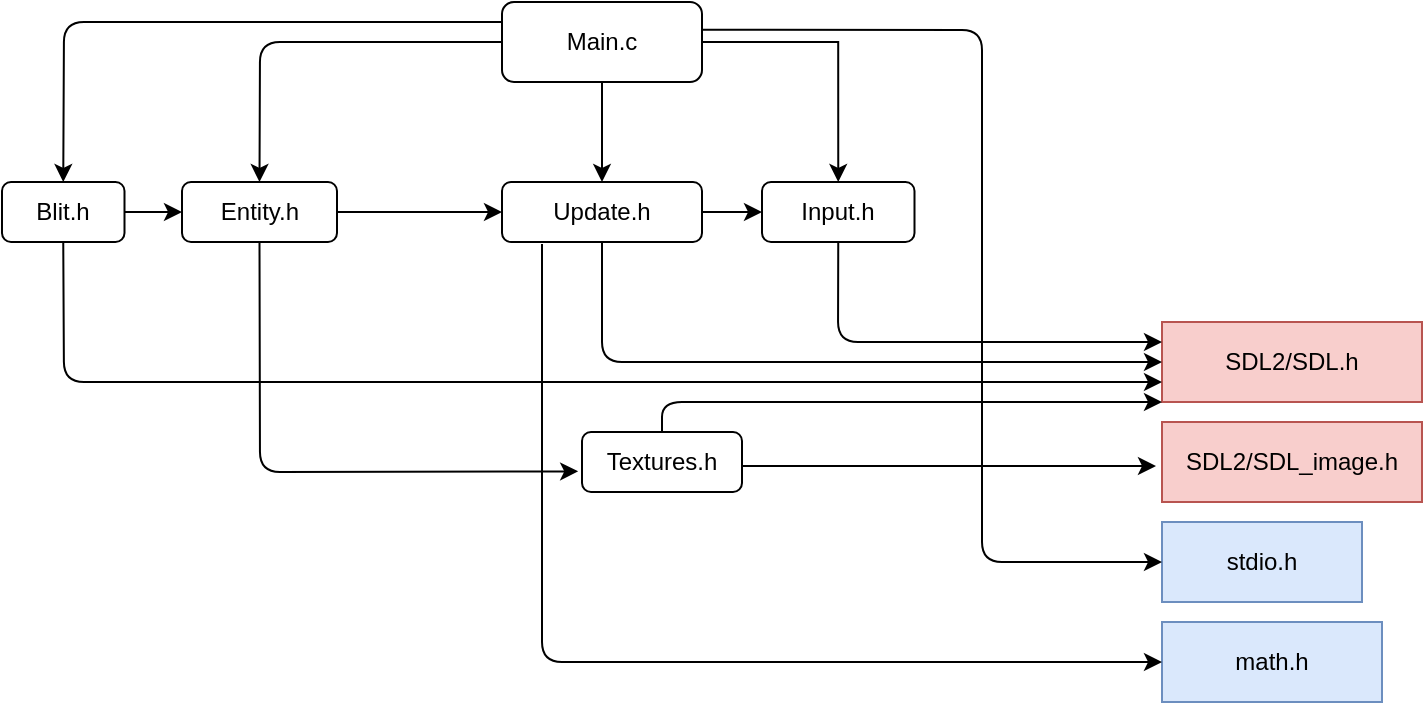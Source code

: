 <mxfile version="13.7.9" type="github">
  <diagram id="JBTWisDyrdIRTL2uabiF" name="Page-1">
    <mxGraphModel dx="813" dy="435" grid="1" gridSize="10" guides="1" tooltips="1" connect="1" arrows="1" fold="1" page="1" pageScale="1" pageWidth="850" pageHeight="1100" math="0" shadow="0">
      <root>
        <mxCell id="0" />
        <mxCell id="1" parent="0" />
        <mxCell id="P-KI92WygOCYOFbgIHo4-33" style="edgeStyle=orthogonalEdgeStyle;rounded=0;orthogonalLoop=1;jettySize=auto;html=1;exitX=1;exitY=0.5;exitDx=0;exitDy=0;entryX=0.5;entryY=0;entryDx=0;entryDy=0;" parent="1" source="P-KI92WygOCYOFbgIHo4-1" target="P-KI92WygOCYOFbgIHo4-9" edge="1">
          <mxGeometry relative="1" as="geometry">
            <mxPoint x="540" y="30.143" as="targetPoint" />
          </mxGeometry>
        </mxCell>
        <mxCell id="P-KI92WygOCYOFbgIHo4-1" value="Main.c" style="rounded=1;whiteSpace=wrap;html=1;" parent="1" vertex="1">
          <mxGeometry x="370" y="10" width="100" height="40" as="geometry" />
        </mxCell>
        <mxCell id="P-KI92WygOCYOFbgIHo4-2" value="SDL2/SDL.h" style="rounded=0;whiteSpace=wrap;html=1;fillColor=#f8cecc;strokeColor=#b85450;" parent="1" vertex="1">
          <mxGeometry x="700" y="170" width="130" height="40" as="geometry" />
        </mxCell>
        <mxCell id="P-KI92WygOCYOFbgIHo4-3" value="SDL2/SDL_image.h" style="rounded=0;whiteSpace=wrap;html=1;fillColor=#f8cecc;strokeColor=#b85450;" parent="1" vertex="1">
          <mxGeometry x="700" y="220" width="130" height="40" as="geometry" />
        </mxCell>
        <mxCell id="P-KI92WygOCYOFbgIHo4-5" value="stdio.h" style="rounded=0;whiteSpace=wrap;html=1;fillColor=#dae8fc;strokeColor=#6c8ebf;" parent="1" vertex="1">
          <mxGeometry x="700" y="270" width="100" height="40" as="geometry" />
        </mxCell>
        <mxCell id="P-KI92WygOCYOFbgIHo4-6" value="math.h" style="rounded=0;whiteSpace=wrap;html=1;fillColor=#dae8fc;strokeColor=#6c8ebf;" parent="1" vertex="1">
          <mxGeometry x="700" y="320" width="110" height="40" as="geometry" />
        </mxCell>
        <mxCell id="P-KI92WygOCYOFbgIHo4-7" value="Entity.h" style="rounded=1;whiteSpace=wrap;html=1;" parent="1" vertex="1">
          <mxGeometry x="210" y="100" width="77.5" height="30" as="geometry" />
        </mxCell>
        <mxCell id="P-KI92WygOCYOFbgIHo4-8" value="Textures.h" style="rounded=1;whiteSpace=wrap;html=1;" parent="1" vertex="1">
          <mxGeometry x="410" y="225" width="80" height="30" as="geometry" />
        </mxCell>
        <mxCell id="P-KI92WygOCYOFbgIHo4-9" value="Input.h" style="rounded=1;whiteSpace=wrap;html=1;" parent="1" vertex="1">
          <mxGeometry x="500" y="100" width="76.25" height="30" as="geometry" />
        </mxCell>
        <mxCell id="P-KI92WygOCYOFbgIHo4-10" value="Blit.h" style="rounded=1;whiteSpace=wrap;html=1;" parent="1" vertex="1">
          <mxGeometry x="120" y="100" width="61.25" height="30" as="geometry" />
        </mxCell>
        <mxCell id="P-KI92WygOCYOFbgIHo4-11" value="Update.h" style="rounded=1;whiteSpace=wrap;html=1;" parent="1" vertex="1">
          <mxGeometry x="370" y="100" width="100" height="30" as="geometry" />
        </mxCell>
        <mxCell id="P-KI92WygOCYOFbgIHo4-13" value="" style="endArrow=classic;html=1;exitX=0.5;exitY=1;exitDx=0;exitDy=0;entryX=0;entryY=0.5;entryDx=0;entryDy=0;" parent="1" source="P-KI92WygOCYOFbgIHo4-11" target="P-KI92WygOCYOFbgIHo4-2" edge="1">
          <mxGeometry width="50" height="50" relative="1" as="geometry">
            <mxPoint x="416.25" y="250" as="sourcePoint" />
            <mxPoint x="456.25" y="310" as="targetPoint" />
            <Array as="points">
              <mxPoint x="420" y="190" />
            </Array>
          </mxGeometry>
        </mxCell>
        <mxCell id="P-KI92WygOCYOFbgIHo4-14" value="" style="endArrow=classic;html=1;exitX=0.5;exitY=1;exitDx=0;exitDy=0;entryX=0.5;entryY=0;entryDx=0;entryDy=0;" parent="1" source="P-KI92WygOCYOFbgIHo4-1" target="P-KI92WygOCYOFbgIHo4-11" edge="1">
          <mxGeometry width="50" height="50" relative="1" as="geometry">
            <mxPoint x="410" y="50" as="sourcePoint" />
            <mxPoint x="712.5" y="-5" as="targetPoint" />
          </mxGeometry>
        </mxCell>
        <mxCell id="P-KI92WygOCYOFbgIHo4-21" value="" style="endArrow=classic;html=1;exitX=0;exitY=0.5;exitDx=0;exitDy=0;entryX=0.5;entryY=0;entryDx=0;entryDy=0;" parent="1" source="P-KI92WygOCYOFbgIHo4-1" target="P-KI92WygOCYOFbgIHo4-7" edge="1">
          <mxGeometry width="50" height="50" relative="1" as="geometry">
            <mxPoint x="250" y="110" as="sourcePoint" />
            <mxPoint x="300" y="60" as="targetPoint" />
            <Array as="points">
              <mxPoint x="249" y="30" />
            </Array>
          </mxGeometry>
        </mxCell>
        <mxCell id="P-KI92WygOCYOFbgIHo4-23" value="" style="endArrow=classic;html=1;exitX=0.5;exitY=1;exitDx=0;exitDy=0;entryX=-0.024;entryY=0.656;entryDx=0;entryDy=0;entryPerimeter=0;" parent="1" source="P-KI92WygOCYOFbgIHo4-7" target="P-KI92WygOCYOFbgIHo4-8" edge="1">
          <mxGeometry width="50" height="50" relative="1" as="geometry">
            <mxPoint x="260" y="170" as="sourcePoint" />
            <mxPoint x="310" y="120" as="targetPoint" />
            <Array as="points">
              <mxPoint x="249" y="245" />
            </Array>
          </mxGeometry>
        </mxCell>
        <mxCell id="P-KI92WygOCYOFbgIHo4-29" value="" style="endArrow=classic;html=1;exitX=0;exitY=0.25;exitDx=0;exitDy=0;entryX=0.5;entryY=0;entryDx=0;entryDy=0;" parent="1" source="P-KI92WygOCYOFbgIHo4-1" target="P-KI92WygOCYOFbgIHo4-10" edge="1">
          <mxGeometry width="50" height="50" relative="1" as="geometry">
            <mxPoint x="154" y="10" as="sourcePoint" />
            <mxPoint x="150" y="97" as="targetPoint" />
            <Array as="points">
              <mxPoint x="151" y="20" />
            </Array>
          </mxGeometry>
        </mxCell>
        <mxCell id="P-KI92WygOCYOFbgIHo4-30" value="" style="endArrow=classic;html=1;exitX=1;exitY=0.5;exitDx=0;exitDy=0;entryX=0;entryY=0.5;entryDx=0;entryDy=0;" parent="1" source="P-KI92WygOCYOFbgIHo4-10" target="P-KI92WygOCYOFbgIHo4-7" edge="1">
          <mxGeometry width="50" height="50" relative="1" as="geometry">
            <mxPoint x="181.25" y="120" as="sourcePoint" />
            <mxPoint x="231.25" y="70" as="targetPoint" />
          </mxGeometry>
        </mxCell>
        <mxCell id="P-KI92WygOCYOFbgIHo4-31" value="" style="endArrow=classic;html=1;exitX=1;exitY=0.5;exitDx=0;exitDy=0;entryX=0;entryY=0.5;entryDx=0;entryDy=0;" parent="1" source="P-KI92WygOCYOFbgIHo4-7" target="P-KI92WygOCYOFbgIHo4-11" edge="1">
          <mxGeometry width="50" height="50" relative="1" as="geometry">
            <mxPoint x="410" y="170" as="sourcePoint" />
            <mxPoint x="290" y="90" as="targetPoint" />
          </mxGeometry>
        </mxCell>
        <mxCell id="P-KI92WygOCYOFbgIHo4-32" value="" style="endArrow=classic;html=1;entryX=0;entryY=0.5;entryDx=0;entryDy=0;exitX=1;exitY=0.5;exitDx=0;exitDy=0;" parent="1" source="P-KI92WygOCYOFbgIHo4-11" target="P-KI92WygOCYOFbgIHo4-9" edge="1">
          <mxGeometry width="50" height="50" relative="1" as="geometry">
            <mxPoint x="470" y="120" as="sourcePoint" />
            <mxPoint x="520" y="70" as="targetPoint" />
          </mxGeometry>
        </mxCell>
        <mxCell id="P-KI92WygOCYOFbgIHo4-34" value="" style="endArrow=classic;html=1;entryX=0;entryY=0.5;entryDx=0;entryDy=0;exitX=0.999;exitY=0.346;exitDx=0;exitDy=0;exitPerimeter=0;" parent="1" source="P-KI92WygOCYOFbgIHo4-1" target="P-KI92WygOCYOFbgIHo4-5" edge="1">
          <mxGeometry width="50" height="50" relative="1" as="geometry">
            <mxPoint x="580" y="310" as="sourcePoint" />
            <mxPoint x="590" y="280" as="targetPoint" />
            <Array as="points">
              <mxPoint x="610" y="24" />
              <mxPoint x="610" y="290" />
            </Array>
          </mxGeometry>
        </mxCell>
        <mxCell id="P-KI92WygOCYOFbgIHo4-35" value="" style="endArrow=classic;html=1;entryX=0;entryY=0.5;entryDx=0;entryDy=0;" parent="1" target="P-KI92WygOCYOFbgIHo4-6" edge="1">
          <mxGeometry width="50" height="50" relative="1" as="geometry">
            <mxPoint x="390" y="131" as="sourcePoint" />
            <mxPoint x="390" y="340" as="targetPoint" />
            <Array as="points">
              <mxPoint x="390" y="340" />
            </Array>
          </mxGeometry>
        </mxCell>
        <mxCell id="P-KI92WygOCYOFbgIHo4-36" value="" style="endArrow=classic;html=1;" parent="1" edge="1">
          <mxGeometry width="50" height="50" relative="1" as="geometry">
            <mxPoint x="490" y="242" as="sourcePoint" />
            <mxPoint x="697" y="242" as="targetPoint" />
          </mxGeometry>
        </mxCell>
        <mxCell id="bJrXb1evrDgHzvOG3wmY-1" value="" style="endArrow=classic;html=1;exitX=0.5;exitY=1;exitDx=0;exitDy=0;entryX=0;entryY=0.75;entryDx=0;entryDy=0;" edge="1" parent="1" source="P-KI92WygOCYOFbgIHo4-10" target="P-KI92WygOCYOFbgIHo4-2">
          <mxGeometry width="50" height="50" relative="1" as="geometry">
            <mxPoint x="460" y="250" as="sourcePoint" />
            <mxPoint x="440" y="190" as="targetPoint" />
            <Array as="points">
              <mxPoint x="151" y="200" />
            </Array>
          </mxGeometry>
        </mxCell>
        <mxCell id="bJrXb1evrDgHzvOG3wmY-2" value="" style="endArrow=classic;html=1;entryX=0;entryY=0.25;entryDx=0;entryDy=0;exitX=0.5;exitY=1;exitDx=0;exitDy=0;" edge="1" parent="1" source="P-KI92WygOCYOFbgIHo4-9" target="P-KI92WygOCYOFbgIHo4-2">
          <mxGeometry width="50" height="50" relative="1" as="geometry">
            <mxPoint x="550" y="160" as="sourcePoint" />
            <mxPoint x="510" y="200" as="targetPoint" />
            <Array as="points">
              <mxPoint x="538" y="180" />
            </Array>
          </mxGeometry>
        </mxCell>
        <mxCell id="bJrXb1evrDgHzvOG3wmY-3" value="" style="endArrow=classic;html=1;entryX=0;entryY=1;entryDx=0;entryDy=0;" edge="1" parent="1" target="P-KI92WygOCYOFbgIHo4-2">
          <mxGeometry width="50" height="50" relative="1" as="geometry">
            <mxPoint x="450" y="225" as="sourcePoint" />
            <mxPoint x="510" y="200" as="targetPoint" />
            <Array as="points">
              <mxPoint x="450" y="210" />
            </Array>
          </mxGeometry>
        </mxCell>
      </root>
    </mxGraphModel>
  </diagram>
</mxfile>
